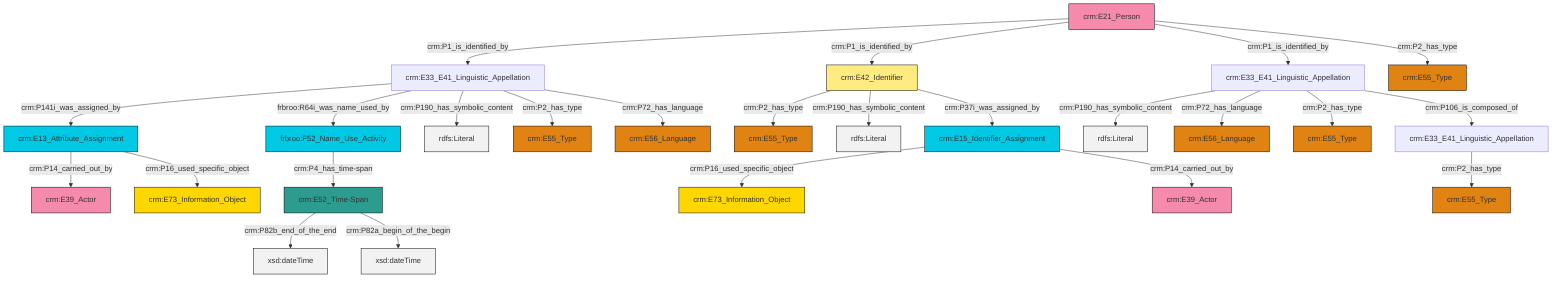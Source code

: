graph TD
classDef Literal fill:#f2f2f2,stroke:#000000;
classDef CRM_Entity fill:#FFFFFF,stroke:#000000;
classDef Temporal_Entity fill:#00C9E6, stroke:#000000;
classDef Type fill:#E18312, stroke:#000000;
classDef Time-Span fill:#2C9C91, stroke:#000000;
classDef Appellation fill:#FFEB7F, stroke:#000000;
classDef Place fill:#008836, stroke:#000000;
classDef Persistent_Item fill:#B266B2, stroke:#000000;
classDef Conceptual_Object fill:#FFD700, stroke:#000000;
classDef Physical_Thing fill:#D2B48C, stroke:#000000;
classDef Actor fill:#f58aad, stroke:#000000;
classDef PC_Classes fill:#4ce600, stroke:#000000;
classDef Multi fill:#cccccc,stroke:#000000;

0["crm:E42_Identifier"]:::Appellation -->|crm:P2_has_type| 1["crm:E55_Type"]:::Type
4["crm:E33_E41_Linguistic_Appellation"]:::Default -->|crm:P190_has_symbolic_content| 5[rdfs:Literal]:::Literal
6["crm:E21_Person"]:::Actor -->|crm:P1_is_identified_by| 7["crm:E33_E41_Linguistic_Appellation"]:::Default
6["crm:E21_Person"]:::Actor -->|crm:P1_is_identified_by| 0["crm:E42_Identifier"]:::Appellation
7["crm:E33_E41_Linguistic_Appellation"]:::Default -->|crm:P141i_was_assigned_by| 2["crm:E13_Attribute_Assignment"]:::Temporal_Entity
13["crm:E52_Time-Span"]:::Time-Span -->|crm:P82b_end_of_the_end| 14[xsd:dateTime]:::Literal
4["crm:E33_E41_Linguistic_Appellation"]:::Default -->|crm:P72_has_language| 18["crm:E56_Language"]:::Type
22["crm:E15_Identifier_Assignment"]:::Temporal_Entity -->|crm:P16_used_specific_object| 20["crm:E73_Information_Object"]:::Conceptual_Object
11["crm:E33_E41_Linguistic_Appellation"]:::Default -->|crm:P2_has_type| 23["crm:E55_Type"]:::Type
6["crm:E21_Person"]:::Actor -->|crm:P1_is_identified_by| 4["crm:E33_E41_Linguistic_Appellation"]:::Default
7["crm:E33_E41_Linguistic_Appellation"]:::Default -->|frbroo:R64i_was_name_used_by| 29["frbroo:F52_Name_Use_Activity"]:::Temporal_Entity
2["crm:E13_Attribute_Assignment"]:::Temporal_Entity -->|crm:P14_carried_out_by| 26["crm:E39_Actor"]:::Actor
7["crm:E33_E41_Linguistic_Appellation"]:::Default -->|crm:P190_has_symbolic_content| 32[rdfs:Literal]:::Literal
4["crm:E33_E41_Linguistic_Appellation"]:::Default -->|crm:P2_has_type| 33["crm:E55_Type"]:::Type
29["frbroo:F52_Name_Use_Activity"]:::Temporal_Entity -->|crm:P4_has_time-span| 13["crm:E52_Time-Span"]:::Time-Span
0["crm:E42_Identifier"]:::Appellation -->|crm:P190_has_symbolic_content| 36[rdfs:Literal]:::Literal
0["crm:E42_Identifier"]:::Appellation -->|crm:P37i_was_assigned_by| 22["crm:E15_Identifier_Assignment"]:::Temporal_Entity
4["crm:E33_E41_Linguistic_Appellation"]:::Default -->|crm:P106_is_composed_of| 11["crm:E33_E41_Linguistic_Appellation"]:::Default
2["crm:E13_Attribute_Assignment"]:::Temporal_Entity -->|crm:P16_used_specific_object| 40["crm:E73_Information_Object"]:::Conceptual_Object
13["crm:E52_Time-Span"]:::Time-Span -->|crm:P82a_begin_of_the_begin| 42[xsd:dateTime]:::Literal
7["crm:E33_E41_Linguistic_Appellation"]:::Default -->|crm:P2_has_type| 16["crm:E55_Type"]:::Type
7["crm:E33_E41_Linguistic_Appellation"]:::Default -->|crm:P72_has_language| 34["crm:E56_Language"]:::Type
6["crm:E21_Person"]:::Actor -->|crm:P2_has_type| 30["crm:E55_Type"]:::Type
22["crm:E15_Identifier_Assignment"]:::Temporal_Entity -->|crm:P14_carried_out_by| 9["crm:E39_Actor"]:::Actor